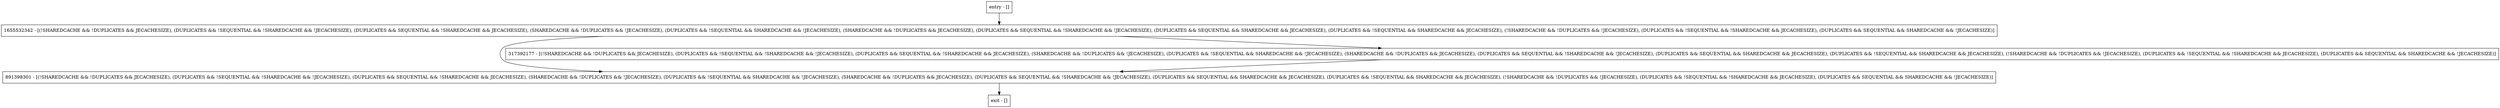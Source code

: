 digraph computeInterval {
node [shape=record];
entry [label="entry - []"];
exit [label="exit - []"];
891398301 [label="891398301 - [(!SHAREDCACHE && !DUPLICATES && JECACHESIZE), (DUPLICATES && !SEQUENTIAL && !SHAREDCACHE && !JECACHESIZE), (DUPLICATES && SEQUENTIAL && !SHAREDCACHE && JECACHESIZE), (SHAREDCACHE && !DUPLICATES && !JECACHESIZE), (DUPLICATES && !SEQUENTIAL && SHAREDCACHE && !JECACHESIZE), (SHAREDCACHE && !DUPLICATES && JECACHESIZE), (DUPLICATES && SEQUENTIAL && !SHAREDCACHE && !JECACHESIZE), (DUPLICATES && SEQUENTIAL && SHAREDCACHE && JECACHESIZE), (DUPLICATES && !SEQUENTIAL && SHAREDCACHE && JECACHESIZE), (!SHAREDCACHE && !DUPLICATES && !JECACHESIZE), (DUPLICATES && !SEQUENTIAL && !SHAREDCACHE && JECACHESIZE), (DUPLICATES && SEQUENTIAL && SHAREDCACHE && !JECACHESIZE)]"];
317392177 [label="317392177 - [(!SHAREDCACHE && !DUPLICATES && JECACHESIZE), (DUPLICATES && !SEQUENTIAL && !SHAREDCACHE && !JECACHESIZE), (DUPLICATES && SEQUENTIAL && !SHAREDCACHE && JECACHESIZE), (SHAREDCACHE && !DUPLICATES && !JECACHESIZE), (DUPLICATES && !SEQUENTIAL && SHAREDCACHE && !JECACHESIZE), (SHAREDCACHE && !DUPLICATES && JECACHESIZE), (DUPLICATES && SEQUENTIAL && !SHAREDCACHE && !JECACHESIZE), (DUPLICATES && SEQUENTIAL && SHAREDCACHE && JECACHESIZE), (DUPLICATES && !SEQUENTIAL && SHAREDCACHE && JECACHESIZE), (!SHAREDCACHE && !DUPLICATES && !JECACHESIZE), (DUPLICATES && !SEQUENTIAL && !SHAREDCACHE && JECACHESIZE), (DUPLICATES && SEQUENTIAL && SHAREDCACHE && !JECACHESIZE)]"];
1655532342 [label="1655532342 - [(!SHAREDCACHE && !DUPLICATES && JECACHESIZE), (DUPLICATES && !SEQUENTIAL && !SHAREDCACHE && !JECACHESIZE), (DUPLICATES && SEQUENTIAL && !SHAREDCACHE && JECACHESIZE), (SHAREDCACHE && !DUPLICATES && !JECACHESIZE), (DUPLICATES && !SEQUENTIAL && SHAREDCACHE && !JECACHESIZE), (SHAREDCACHE && !DUPLICATES && JECACHESIZE), (DUPLICATES && SEQUENTIAL && !SHAREDCACHE && !JECACHESIZE), (DUPLICATES && SEQUENTIAL && SHAREDCACHE && JECACHESIZE), (DUPLICATES && !SEQUENTIAL && SHAREDCACHE && JECACHESIZE), (!SHAREDCACHE && !DUPLICATES && !JECACHESIZE), (DUPLICATES && !SEQUENTIAL && !SHAREDCACHE && JECACHESIZE), (DUPLICATES && SEQUENTIAL && SHAREDCACHE && !JECACHESIZE)]"];
entry;
exit;
entry -> 1655532342;
891398301 -> exit;
317392177 -> 891398301;
1655532342 -> 891398301;
1655532342 -> 317392177;
}
